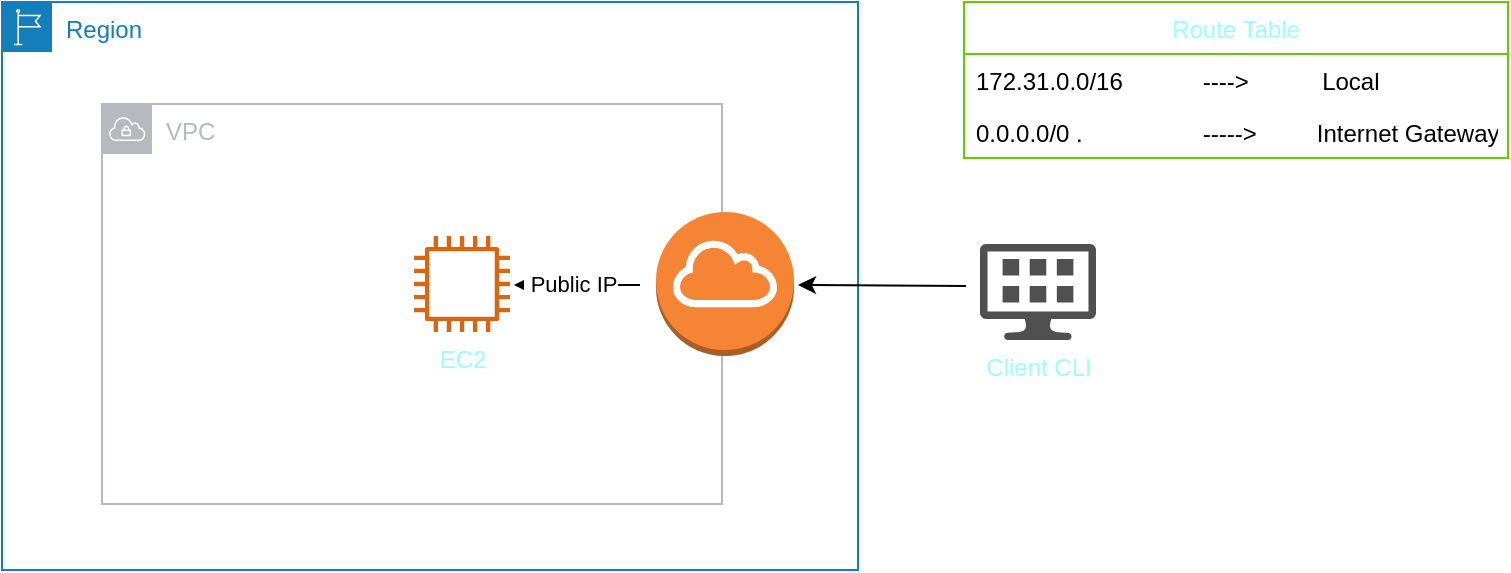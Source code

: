 <mxfile version="13.1.3">
    <diagram id="6hGFLwfOUW9BJ-s0fimq" name="Page-1">
        <mxGraphModel dx="1085" dy="783" grid="0" gridSize="10" guides="1" tooltips="1" connect="1" arrows="1" fold="1" page="1" pageScale="1" pageWidth="827" pageHeight="1169" math="0" shadow="0">
            <root>
                <mxCell id="0"/>
                <mxCell id="1" parent="0"/>
                <mxCell id="2" value="Region" style="points=[[0,0],[0.25,0],[0.5,0],[0.75,0],[1,0],[1,0.25],[1,0.5],[1,0.75],[1,1],[0.75,1],[0.5,1],[0.25,1],[0,1],[0,0.75],[0,0.5],[0,0.25]];outlineConnect=0;gradientColor=none;html=1;whiteSpace=wrap;fontSize=12;fontStyle=0;shape=mxgraph.aws4.group;grIcon=mxgraph.aws4.group_region;strokeColor=#147EBA;fillColor=none;verticalAlign=top;align=left;spacingLeft=30;fontColor=#147EBA;dashed=0;" parent="1" vertex="1">
                    <mxGeometry x="47" y="68" width="428" height="284" as="geometry"/>
                </mxCell>
                <mxCell id="3" value="VPC" style="outlineConnect=0;gradientColor=none;html=1;whiteSpace=wrap;fontSize=12;fontStyle=0;shape=mxgraph.aws4.group;grIcon=mxgraph.aws4.group_vpc;strokeColor=#B6BABF;fillColor=none;verticalAlign=top;align=left;spacingLeft=30;fontColor=#B6BABF;dashed=0;" parent="1" vertex="1">
                    <mxGeometry x="97" y="119" width="310" height="200" as="geometry"/>
                </mxCell>
                <mxCell id="22" value="EC2" style="outlineConnect=0;fontColor=#99FFFF;gradientColor=none;fillColor=#D86613;strokeColor=none;dashed=0;verticalLabelPosition=bottom;verticalAlign=top;align=center;html=1;fontSize=12;fontStyle=0;aspect=fixed;pointerEvents=1;shape=mxgraph.aws4.instance2;" parent="1" vertex="1">
                    <mxGeometry x="253" y="185" width="48" height="48" as="geometry"/>
                </mxCell>
                <mxCell id="23" value="" style="outlineConnect=0;dashed=0;verticalLabelPosition=bottom;verticalAlign=top;align=center;html=1;shape=mxgraph.aws3.internet_gateway;fillColor=#F58534;gradientColor=none;strokeColor=#66CC00;fontColor=#99FFFF;" parent="1" vertex="1">
                    <mxGeometry x="374" y="173" width="69" height="72" as="geometry"/>
                </mxCell>
                <mxCell id="25" value="" style="endArrow=classic;html=1;fontColor=#99FFFF;" parent="1" edge="1">
                    <mxGeometry width="50" height="50" relative="1" as="geometry">
                        <mxPoint x="366" y="209.5" as="sourcePoint"/>
                        <mxPoint x="303" y="209.5" as="targetPoint"/>
                    </mxGeometry>
                </mxCell>
                <mxCell id="43" value="&amp;nbsp;Public IP" style="edgeLabel;html=1;align=center;verticalAlign=middle;resizable=0;points=[];" vertex="1" connectable="0" parent="25">
                    <mxGeometry x="0.111" y="-1" relative="1" as="geometry">
                        <mxPoint as="offset"/>
                    </mxGeometry>
                </mxCell>
                <mxCell id="29" value="Client CLI" style="pointerEvents=1;shadow=0;dashed=0;html=1;strokeColor=none;fillColor=#505050;labelPosition=center;verticalLabelPosition=bottom;verticalAlign=top;outlineConnect=0;align=center;shape=mxgraph.office.devices.management_console;fontColor=#99FFFF;" parent="1" vertex="1">
                    <mxGeometry x="536" y="189" width="58" height="48" as="geometry"/>
                </mxCell>
                <mxCell id="30" value="" style="endArrow=classic;html=1;fontColor=#99FFFF;" parent="1" edge="1">
                    <mxGeometry width="50" height="50" relative="1" as="geometry">
                        <mxPoint x="529" y="210" as="sourcePoint"/>
                        <mxPoint x="445" y="209.5" as="targetPoint"/>
                    </mxGeometry>
                </mxCell>
                <mxCell id="40" value="Route Table" style="swimlane;fontStyle=0;childLayout=stackLayout;horizontal=1;startSize=26;fillColor=none;horizontalStack=0;resizeParent=1;resizeParentMax=0;resizeLast=0;collapsible=1;marginBottom=0;strokeColor=#66CC00;fontColor=#99FFFF;" parent="1" vertex="1">
                    <mxGeometry x="528" y="68" width="272" height="78" as="geometry"/>
                </mxCell>
                <mxCell id="41" value="172.31.0.0/16            ----&gt;           Local" style="text;strokeColor=none;fillColor=none;align=left;verticalAlign=top;spacingLeft=4;spacingRight=4;overflow=hidden;rotatable=0;points=[[0,0.5],[1,0.5]];portConstraint=eastwest;" parent="40" vertex="1">
                    <mxGeometry y="26" width="272" height="26" as="geometry"/>
                </mxCell>
                <mxCell id="42" value="0.0.0.0/0 .                  -----&gt;         Internet Gateway" style="text;strokeColor=none;fillColor=none;align=left;verticalAlign=top;spacingLeft=4;spacingRight=4;overflow=hidden;rotatable=0;points=[[0,0.5],[1,0.5]];portConstraint=eastwest;" parent="40" vertex="1">
                    <mxGeometry y="52" width="272" height="26" as="geometry"/>
                </mxCell>
            </root>
        </mxGraphModel>
    </diagram>
</mxfile>